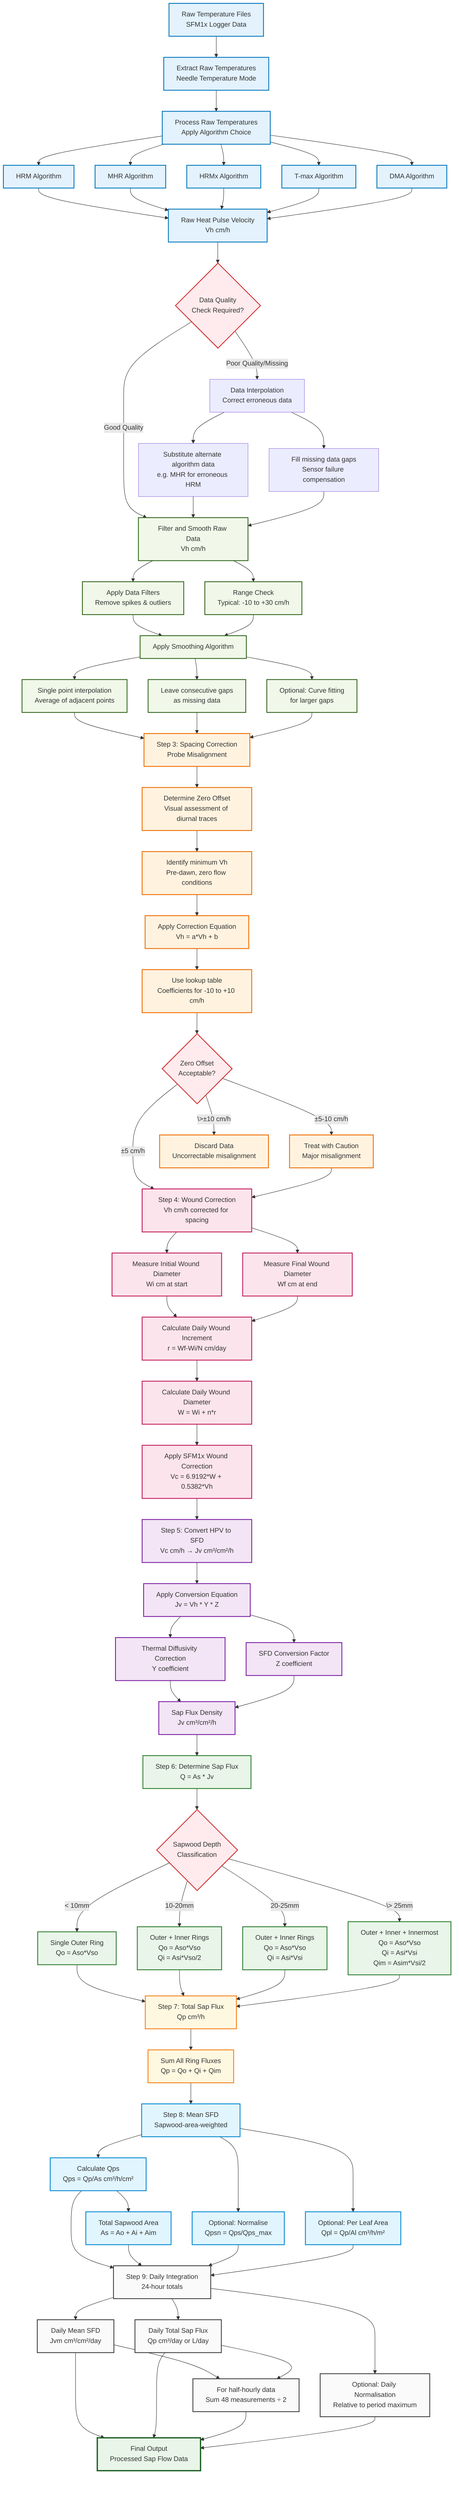 flowchart TD
    %% Step 1: Raw Data Processing
    A[Raw Temperature Files<br/>SFM1x Logger Data] --> B[Extract Raw Temperatures<br/>Needle Temperature Mode]
    B --> C[Process Raw Temperatures<br/>Apply Algorithm Choice]
    C --> C1[HRM Algorithm]
    C --> C2[MHR Algorithm] 
    C --> C3[HRMx Algorithm]
    C --> C4[T-max Algorithm]
    C --> C5[DMA Algorithm]
    
    C1 --> D[Raw Heat Pulse Velocity<br/>Vh cm/h]
    C2 --> D
    C3 --> D
    C4 --> D
    C5 --> D
    
    %% Optional Interpolation
    D --> E{Data Quality<br/>Check Required?}
    E -->|Good Quality| F[Step 2: Filter & Smooth]
    E -->|Poor Quality/Missing| E1[Data Interpolation<br/>Correct erroneous data]
    E1 --> E2[Substitute alternate algorithm data<br/>e.g. MHR for erroneous HRM]
    E1 --> E3[Fill missing data gaps<br/>Sensor failure compensation]
    E2 --> F
    E3 --> F
    
    %% Step 2: Filtering and Smoothing
    F[Filter and Smooth Raw Data<br/>Vh cm/h] --> F1[Apply Data Filters<br/>Remove spikes & outliers]
    F --> F2[Range Check<br/>Typical: -10 to +30 cm/h]
    F1 --> G[Apply Smoothing Algorithm]
    F2 --> G
    G --> G1[Single point interpolation<br/>Average of adjacent points]
    G --> G2[Leave consecutive gaps<br/>as missing data]
    G --> G3[Optional: Curve fitting<br/>for larger gaps]
    
    G1 --> H[Step 3: Spacing Correction<br/>Probe Misalignment]
    G2 --> H
    G3 --> H
    
    %% Step 3: Probe Spacing Correction  
    H --> H1[Determine Zero Offset<br/>Visual assessment of diurnal traces]
    H1 --> H2[Identify minimum Vh<br/>Pre-dawn, zero flow conditions]
    H2 --> H3[Apply Correction Equation<br/>Vh = a*Vh + b]
    H3 --> H4[Use lookup table<br/>Coefficients for -10 to +10 cm/h]
    H4 --> H5{Zero Offset<br/>Acceptable?}
    H5 -->|±5 cm/h| I[Step 4: Wound Correction<br/>Vh cm/h corrected for spacing]
    H5 -->|±5-10 cm/h| H6[Treat with Caution<br/>Major misalignment]
    H5 -->|\>±10 cm/h| H7[Discard Data<br/>Uncorrectable misalignment]
    H6 --> I
    
    %% Step 4: Wound Correction (Always Applied for SFM1x)
    I --> I1[Measure Initial Wound Diameter<br/>Wi cm at start]
    I --> I2[Measure Final Wound Diameter<br/>Wf cm at end]
    I1 --> J[Calculate Daily Wound Increment<br/>r = Wf-Wi/N cm/day]
    I2 --> J
    J --> J1[Calculate Daily Wound Diameter<br/>W = Wi + n*r]
    J1 --> J2[Apply SFM1x Wound Correction<br/>Vc = 6.9192*W + 0.5382*Vh]
    J2 --> K[Step 5: Convert HPV to SFD<br/>Vc cm/h → Jv cm³/cm²/h]
    
    %% Step 5: Sap Flux Density Conversion
    K --> K1[Apply Conversion Equation<br/>Jv = Vh * Y * Z]
    K1 --> K2[Thermal Diffusivity Correction<br/>Y coefficient]
    K1 --> K3[SFD Conversion Factor<br/>Z coefficient] 
    K2 --> L[Sap Flux Density<br/>Jv cm³/cm²/h]
    K3 --> L
    
    %% Step 6: Determine Sap Flux for Rings
    L --> M[Step 6: Determine Sap Flux<br/>Q = As * Jv]
    M --> M1{Sapwood Depth<br/>Classification}
    
    %% Sapwood depth scenarios
    M1 -->|< 10mm| M2[Single Outer Ring<br/>Qo = Aso*Vso]
    M1 -->|10-20mm| M3[Outer + Inner Rings<br/>Qo = Aso*Vso<br/>Qi = Asi*Vso/2]
    M1 -->|20-25mm| M4[Outer + Inner Rings<br/>Qo = Aso*Vso<br/>Qi = Asi*Vsi]
    M1 -->|\> 25mm| M5[Outer + Inner + Innermost<br/>Qo = Aso*Vso<br/>Qi = Asi*Vsi<br/>Qim = Asim*Vsi/2]
    
    M2 --> N[Step 7: Total Sap Flux<br/>Qp cm³/h]
    M3 --> N
    M4 --> N
    M5 --> N
    
    %% Step 7: Total Plant Sap Flux
    N --> N1[Sum All Ring Fluxes<br/>Qp = Qo + Qi + Qim]
    
    %% Step 8: Mean Sap Flux Density
    N1 --> O[Step 8: Mean SFD<br/>Sapwood-area-weighted]
    O --> O1[Calculate Qps<br/>Qps = Qp/As cm³/h/cm²]
    O1 --> O2[Total Sapwood Area<br/>As = Ao + Ai + Aim]
    O --> O3[Optional: Normalise<br/>Qpsn = Qps/Qps_max]
    O --> O4[Optional: Per Leaf Area<br/>Qpl = Qp/Al cm³/h/m²]
    
    %% Step 9: Daily Totals
    O1 --> P[Step 9: Daily Integration<br/>24-hour totals]
    O2 --> P
    O3 --> P
    O4 --> P
    
    P --> P1[Daily Mean SFD<br/>Jvm cm³/cm²/day]
    P --> P2[Daily Total Sap Flux<br/>Qp cm³/day or L/day]
    P1 --> P3[For half-hourly data<br/>Sum 48 measurements ÷ 2]
    P2 --> P3
    P --> P4[Optional: Daily Normalisation<br/>Relative to period maximum]

    %% Final Output
    P1 --> Q[Final Output<br/>Processed Sap Flow Data]
    P2 --> Q
    P3 --> Q
    P4 --> Q
    
    %% Styling
    classDef step1 fill:#e3f2fd,stroke:#0277bd,stroke-width:2px
    classDef step2 fill:#f1f8e9,stroke:#33691e,stroke-width:2px  
    classDef step3 fill:#fff3e0,stroke:#ef6c00,stroke-width:2px
    classDef step4 fill:#fce4ec,stroke:#c2185b,stroke-width:2px
    classDef step5 fill:#f3e5f5,stroke:#7b1fa2,stroke-width:2px
    classDef step6 fill:#e8f5e8,stroke:#2e7d32,stroke-width:2px
    classDef step7 fill:#fff8e1,stroke:#f57f17,stroke-width:2px
    classDef step8 fill:#e1f5fe,stroke:#0288d1,stroke-width:2px
    classDef step9 fill:#fafafa,stroke:#424242,stroke-width:2px
    classDef decision fill:#ffebee,stroke:#d32f2f,stroke-width:2px
    classDef output fill:#e8f5e8,stroke:#1b5e20,stroke-width:3px
    
    class A,B,C,C1,C2,C3,C4,C5,D step1
    class F,F1,F2,G,G1,G2,G3 step2
    class H,H1,H2,H3,H4,H6,H7 step3
    class I,I1,I2,J,J1,J2 step4
    class K,K1,K2,K3,L step5
    class M,M2,M3,M4,M5 step6
    class N,N1 step7
    class O,O1,O2,O3,O4 step8
    class P,P1,P2,P3,P4 step9
    class E,H5,M1 decision
    class Q output